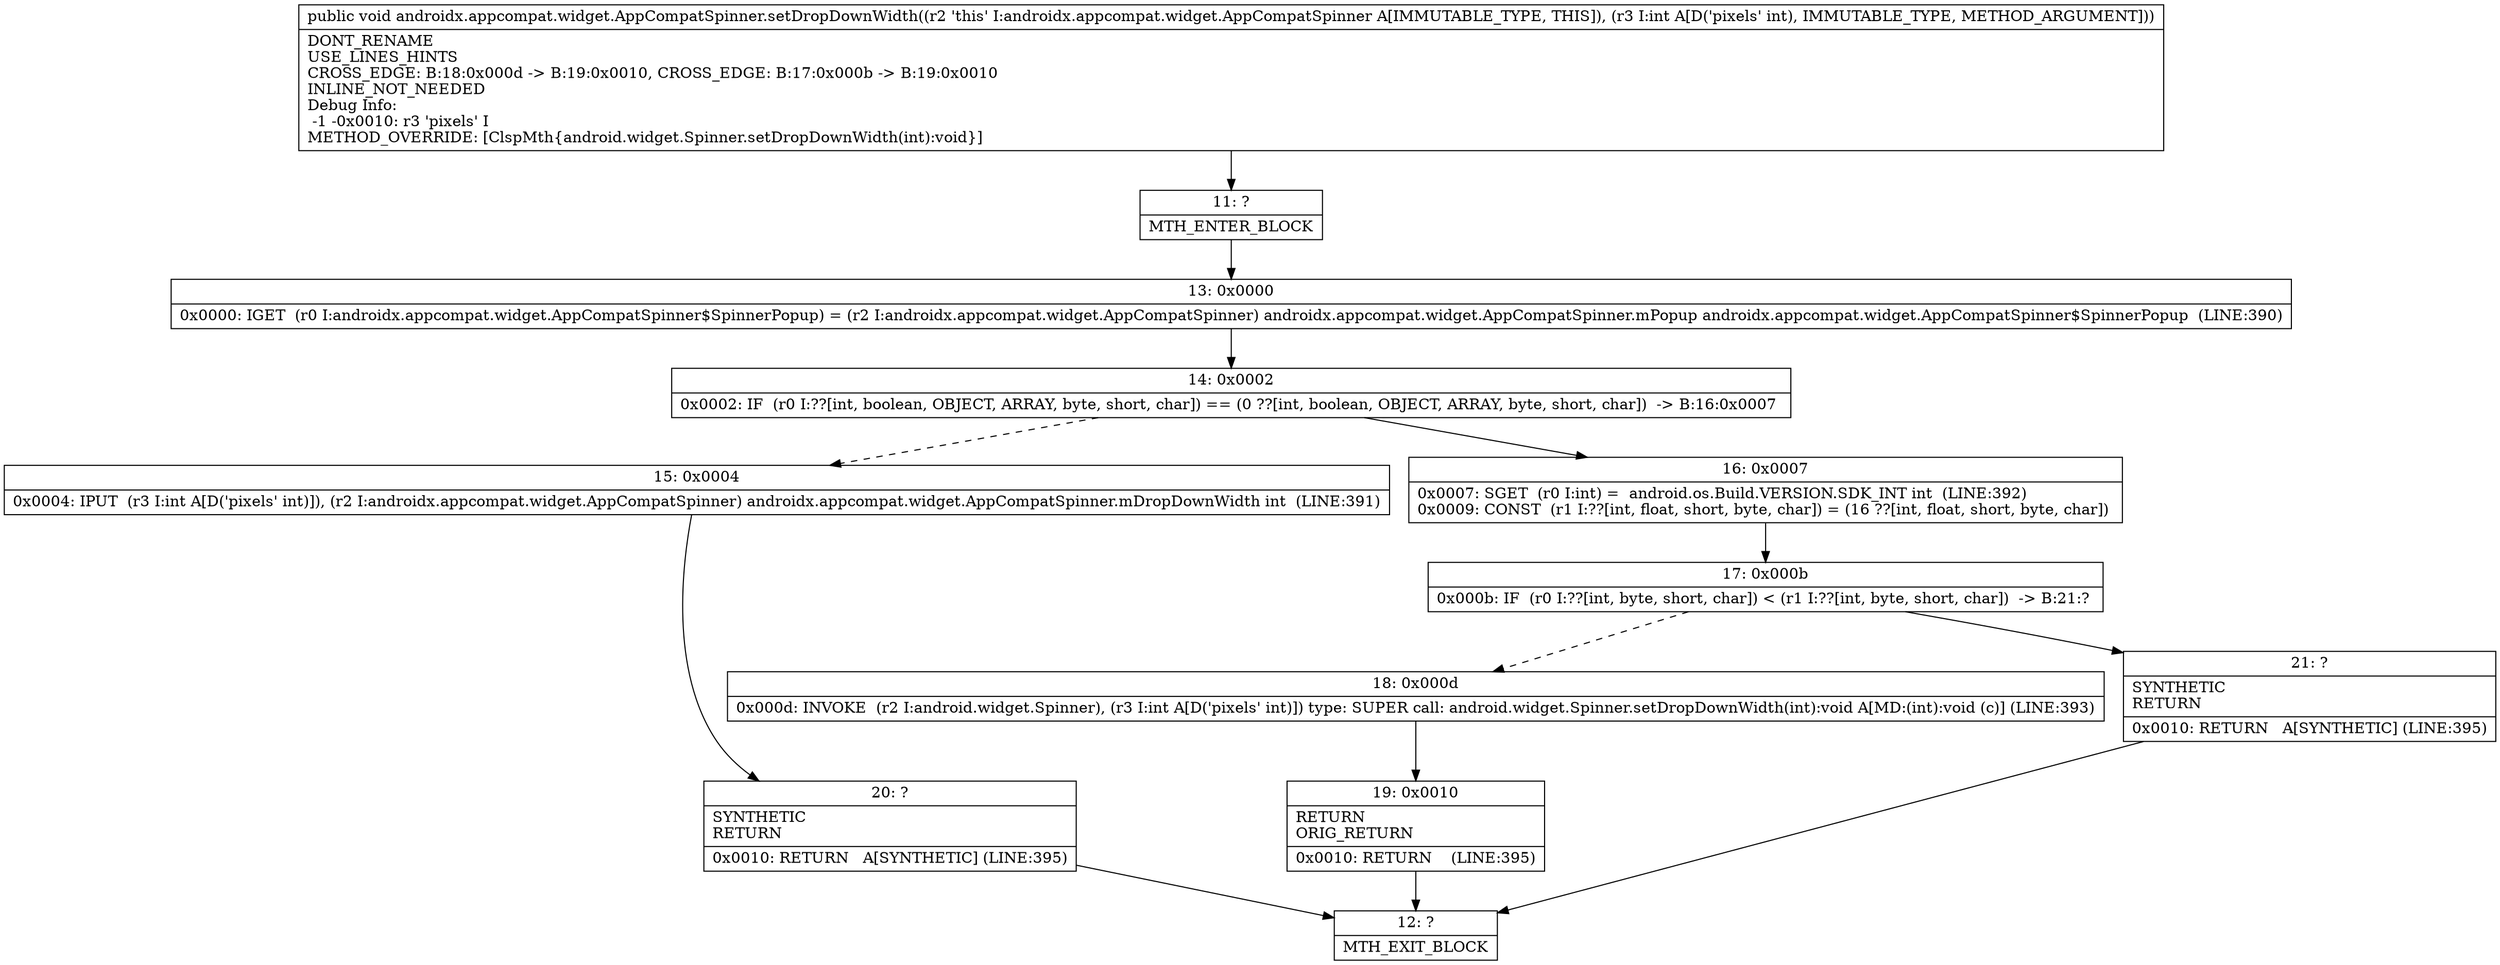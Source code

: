digraph "CFG forandroidx.appcompat.widget.AppCompatSpinner.setDropDownWidth(I)V" {
Node_11 [shape=record,label="{11\:\ ?|MTH_ENTER_BLOCK\l}"];
Node_13 [shape=record,label="{13\:\ 0x0000|0x0000: IGET  (r0 I:androidx.appcompat.widget.AppCompatSpinner$SpinnerPopup) = (r2 I:androidx.appcompat.widget.AppCompatSpinner) androidx.appcompat.widget.AppCompatSpinner.mPopup androidx.appcompat.widget.AppCompatSpinner$SpinnerPopup  (LINE:390)\l}"];
Node_14 [shape=record,label="{14\:\ 0x0002|0x0002: IF  (r0 I:??[int, boolean, OBJECT, ARRAY, byte, short, char]) == (0 ??[int, boolean, OBJECT, ARRAY, byte, short, char])  \-\> B:16:0x0007 \l}"];
Node_15 [shape=record,label="{15\:\ 0x0004|0x0004: IPUT  (r3 I:int A[D('pixels' int)]), (r2 I:androidx.appcompat.widget.AppCompatSpinner) androidx.appcompat.widget.AppCompatSpinner.mDropDownWidth int  (LINE:391)\l}"];
Node_20 [shape=record,label="{20\:\ ?|SYNTHETIC\lRETURN\l|0x0010: RETURN   A[SYNTHETIC] (LINE:395)\l}"];
Node_12 [shape=record,label="{12\:\ ?|MTH_EXIT_BLOCK\l}"];
Node_16 [shape=record,label="{16\:\ 0x0007|0x0007: SGET  (r0 I:int) =  android.os.Build.VERSION.SDK_INT int  (LINE:392)\l0x0009: CONST  (r1 I:??[int, float, short, byte, char]) = (16 ??[int, float, short, byte, char]) \l}"];
Node_17 [shape=record,label="{17\:\ 0x000b|0x000b: IF  (r0 I:??[int, byte, short, char]) \< (r1 I:??[int, byte, short, char])  \-\> B:21:? \l}"];
Node_18 [shape=record,label="{18\:\ 0x000d|0x000d: INVOKE  (r2 I:android.widget.Spinner), (r3 I:int A[D('pixels' int)]) type: SUPER call: android.widget.Spinner.setDropDownWidth(int):void A[MD:(int):void (c)] (LINE:393)\l}"];
Node_19 [shape=record,label="{19\:\ 0x0010|RETURN\lORIG_RETURN\l|0x0010: RETURN    (LINE:395)\l}"];
Node_21 [shape=record,label="{21\:\ ?|SYNTHETIC\lRETURN\l|0x0010: RETURN   A[SYNTHETIC] (LINE:395)\l}"];
MethodNode[shape=record,label="{public void androidx.appcompat.widget.AppCompatSpinner.setDropDownWidth((r2 'this' I:androidx.appcompat.widget.AppCompatSpinner A[IMMUTABLE_TYPE, THIS]), (r3 I:int A[D('pixels' int), IMMUTABLE_TYPE, METHOD_ARGUMENT]))  | DONT_RENAME\lUSE_LINES_HINTS\lCROSS_EDGE: B:18:0x000d \-\> B:19:0x0010, CROSS_EDGE: B:17:0x000b \-\> B:19:0x0010\lINLINE_NOT_NEEDED\lDebug Info:\l  \-1 \-0x0010: r3 'pixels' I\lMETHOD_OVERRIDE: [ClspMth\{android.widget.Spinner.setDropDownWidth(int):void\}]\l}"];
MethodNode -> Node_11;Node_11 -> Node_13;
Node_13 -> Node_14;
Node_14 -> Node_15[style=dashed];
Node_14 -> Node_16;
Node_15 -> Node_20;
Node_20 -> Node_12;
Node_16 -> Node_17;
Node_17 -> Node_18[style=dashed];
Node_17 -> Node_21;
Node_18 -> Node_19;
Node_19 -> Node_12;
Node_21 -> Node_12;
}


